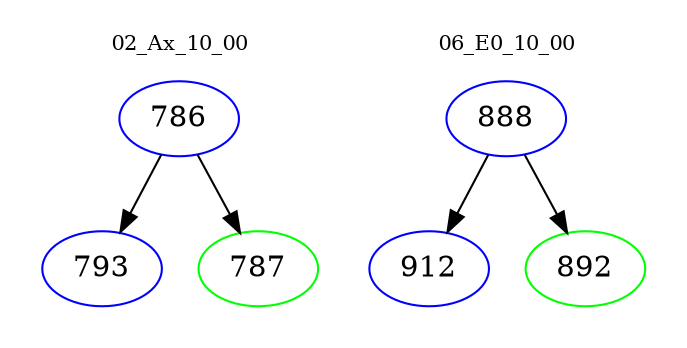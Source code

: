 digraph{
subgraph cluster_0 {
color = white
label = "02_Ax_10_00";
fontsize=10;
T0_786 [label="786", color="blue"]
T0_786 -> T0_793 [color="black"]
T0_793 [label="793", color="blue"]
T0_786 -> T0_787 [color="black"]
T0_787 [label="787", color="green"]
}
subgraph cluster_1 {
color = white
label = "06_E0_10_00";
fontsize=10;
T1_888 [label="888", color="blue"]
T1_888 -> T1_912 [color="black"]
T1_912 [label="912", color="blue"]
T1_888 -> T1_892 [color="black"]
T1_892 [label="892", color="green"]
}
}
